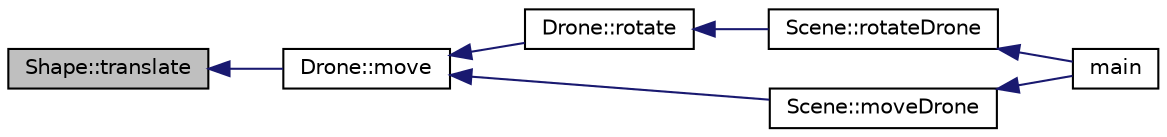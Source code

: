 digraph "Shape::translate"
{
  edge [fontname="Helvetica",fontsize="10",labelfontname="Helvetica",labelfontsize="10"];
  node [fontname="Helvetica",fontsize="10",shape=record];
  rankdir="LR";
  Node12 [label="Shape::translate",height=0.2,width=0.4,color="black", fillcolor="grey75", style="filled", fontcolor="black"];
  Node12 -> Node13 [dir="back",color="midnightblue",fontsize="10",style="solid",fontname="Helvetica"];
  Node13 [label="Drone::move",height=0.2,width=0.4,color="black", fillcolor="white", style="filled",URL="$class_drone.html#a5f4be33d68625b88963079ef95ca1b6f",tooltip="Calculates the translation vector according to the rotation angle, rise/dive angle and the distance..."];
  Node13 -> Node14 [dir="back",color="midnightblue",fontsize="10",style="solid",fontname="Helvetica"];
  Node14 [label="Drone::rotate",height=0.2,width=0.4,color="black", fillcolor="white", style="filled",URL="$class_drone.html#ad5ec3aced3a3217ba58a081ea45a9995"];
  Node14 -> Node15 [dir="back",color="midnightblue",fontsize="10",style="solid",fontname="Helvetica"];
  Node15 [label="Scene::rotateDrone",height=0.2,width=0.4,color="black", fillcolor="white", style="filled",URL="$class_scene.html#aef6d27f1a488afc6d20cc1420a2d92ce"];
  Node15 -> Node16 [dir="back",color="midnightblue",fontsize="10",style="solid",fontname="Helvetica"];
  Node16 [label="main",height=0.2,width=0.4,color="black", fillcolor="white", style="filled",URL="$main_8cpp.html#ae66f6b31b5ad750f1fe042a706a4e3d4"];
  Node13 -> Node17 [dir="back",color="midnightblue",fontsize="10",style="solid",fontname="Helvetica"];
  Node17 [label="Scene::moveDrone",height=0.2,width=0.4,color="black", fillcolor="white", style="filled",URL="$class_scene.html#abdd3ed21fded70669926780b2e76a81f"];
  Node17 -> Node16 [dir="back",color="midnightblue",fontsize="10",style="solid",fontname="Helvetica"];
}
